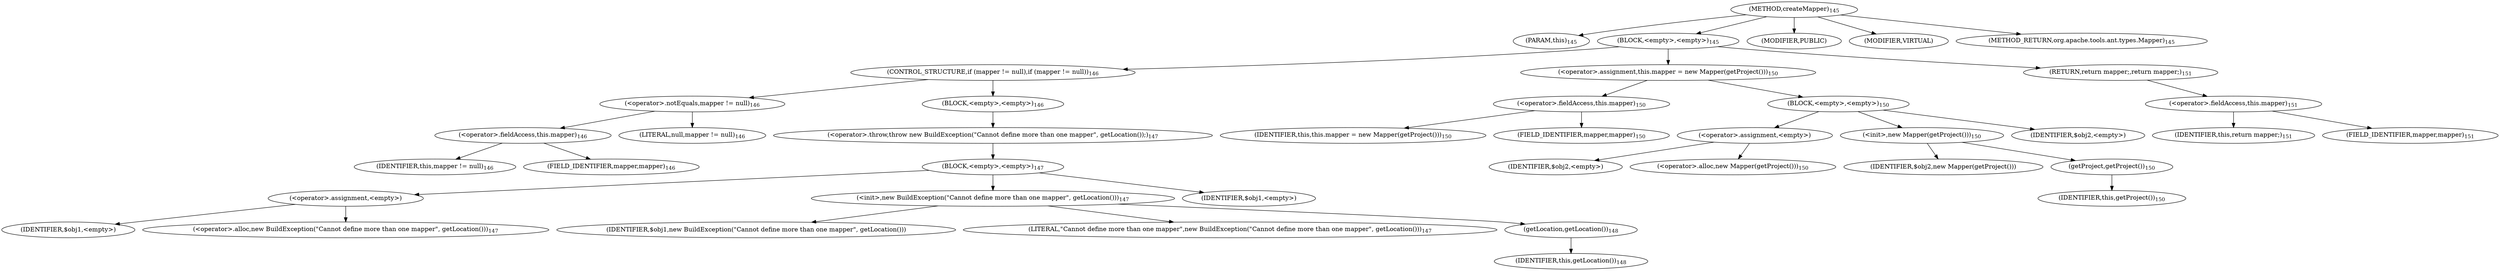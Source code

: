 digraph "createMapper" {  
"232" [label = <(METHOD,createMapper)<SUB>145</SUB>> ]
"14" [label = <(PARAM,this)<SUB>145</SUB>> ]
"233" [label = <(BLOCK,&lt;empty&gt;,&lt;empty&gt;)<SUB>145</SUB>> ]
"234" [label = <(CONTROL_STRUCTURE,if (mapper != null),if (mapper != null))<SUB>146</SUB>> ]
"235" [label = <(&lt;operator&gt;.notEquals,mapper != null)<SUB>146</SUB>> ]
"236" [label = <(&lt;operator&gt;.fieldAccess,this.mapper)<SUB>146</SUB>> ]
"237" [label = <(IDENTIFIER,this,mapper != null)<SUB>146</SUB>> ]
"238" [label = <(FIELD_IDENTIFIER,mapper,mapper)<SUB>146</SUB>> ]
"239" [label = <(LITERAL,null,mapper != null)<SUB>146</SUB>> ]
"240" [label = <(BLOCK,&lt;empty&gt;,&lt;empty&gt;)<SUB>146</SUB>> ]
"241" [label = <(&lt;operator&gt;.throw,throw new BuildException(&quot;Cannot define more than one mapper&quot;, getLocation());)<SUB>147</SUB>> ]
"242" [label = <(BLOCK,&lt;empty&gt;,&lt;empty&gt;)<SUB>147</SUB>> ]
"243" [label = <(&lt;operator&gt;.assignment,&lt;empty&gt;)> ]
"244" [label = <(IDENTIFIER,$obj1,&lt;empty&gt;)> ]
"245" [label = <(&lt;operator&gt;.alloc,new BuildException(&quot;Cannot define more than one mapper&quot;, getLocation()))<SUB>147</SUB>> ]
"246" [label = <(&lt;init&gt;,new BuildException(&quot;Cannot define more than one mapper&quot;, getLocation()))<SUB>147</SUB>> ]
"247" [label = <(IDENTIFIER,$obj1,new BuildException(&quot;Cannot define more than one mapper&quot;, getLocation()))> ]
"248" [label = <(LITERAL,&quot;Cannot define more than one mapper&quot;,new BuildException(&quot;Cannot define more than one mapper&quot;, getLocation()))<SUB>147</SUB>> ]
"249" [label = <(getLocation,getLocation())<SUB>148</SUB>> ]
"13" [label = <(IDENTIFIER,this,getLocation())<SUB>148</SUB>> ]
"250" [label = <(IDENTIFIER,$obj1,&lt;empty&gt;)> ]
"251" [label = <(&lt;operator&gt;.assignment,this.mapper = new Mapper(getProject()))<SUB>150</SUB>> ]
"252" [label = <(&lt;operator&gt;.fieldAccess,this.mapper)<SUB>150</SUB>> ]
"253" [label = <(IDENTIFIER,this,this.mapper = new Mapper(getProject()))<SUB>150</SUB>> ]
"254" [label = <(FIELD_IDENTIFIER,mapper,mapper)<SUB>150</SUB>> ]
"255" [label = <(BLOCK,&lt;empty&gt;,&lt;empty&gt;)<SUB>150</SUB>> ]
"256" [label = <(&lt;operator&gt;.assignment,&lt;empty&gt;)> ]
"257" [label = <(IDENTIFIER,$obj2,&lt;empty&gt;)> ]
"258" [label = <(&lt;operator&gt;.alloc,new Mapper(getProject()))<SUB>150</SUB>> ]
"259" [label = <(&lt;init&gt;,new Mapper(getProject()))<SUB>150</SUB>> ]
"260" [label = <(IDENTIFIER,$obj2,new Mapper(getProject()))> ]
"261" [label = <(getProject,getProject())<SUB>150</SUB>> ]
"15" [label = <(IDENTIFIER,this,getProject())<SUB>150</SUB>> ]
"262" [label = <(IDENTIFIER,$obj2,&lt;empty&gt;)> ]
"263" [label = <(RETURN,return mapper;,return mapper;)<SUB>151</SUB>> ]
"264" [label = <(&lt;operator&gt;.fieldAccess,this.mapper)<SUB>151</SUB>> ]
"265" [label = <(IDENTIFIER,this,return mapper;)<SUB>151</SUB>> ]
"266" [label = <(FIELD_IDENTIFIER,mapper,mapper)<SUB>151</SUB>> ]
"267" [label = <(MODIFIER,PUBLIC)> ]
"268" [label = <(MODIFIER,VIRTUAL)> ]
"269" [label = <(METHOD_RETURN,org.apache.tools.ant.types.Mapper)<SUB>145</SUB>> ]
  "232" -> "14" 
  "232" -> "233" 
  "232" -> "267" 
  "232" -> "268" 
  "232" -> "269" 
  "233" -> "234" 
  "233" -> "251" 
  "233" -> "263" 
  "234" -> "235" 
  "234" -> "240" 
  "235" -> "236" 
  "235" -> "239" 
  "236" -> "237" 
  "236" -> "238" 
  "240" -> "241" 
  "241" -> "242" 
  "242" -> "243" 
  "242" -> "246" 
  "242" -> "250" 
  "243" -> "244" 
  "243" -> "245" 
  "246" -> "247" 
  "246" -> "248" 
  "246" -> "249" 
  "249" -> "13" 
  "251" -> "252" 
  "251" -> "255" 
  "252" -> "253" 
  "252" -> "254" 
  "255" -> "256" 
  "255" -> "259" 
  "255" -> "262" 
  "256" -> "257" 
  "256" -> "258" 
  "259" -> "260" 
  "259" -> "261" 
  "261" -> "15" 
  "263" -> "264" 
  "264" -> "265" 
  "264" -> "266" 
}
